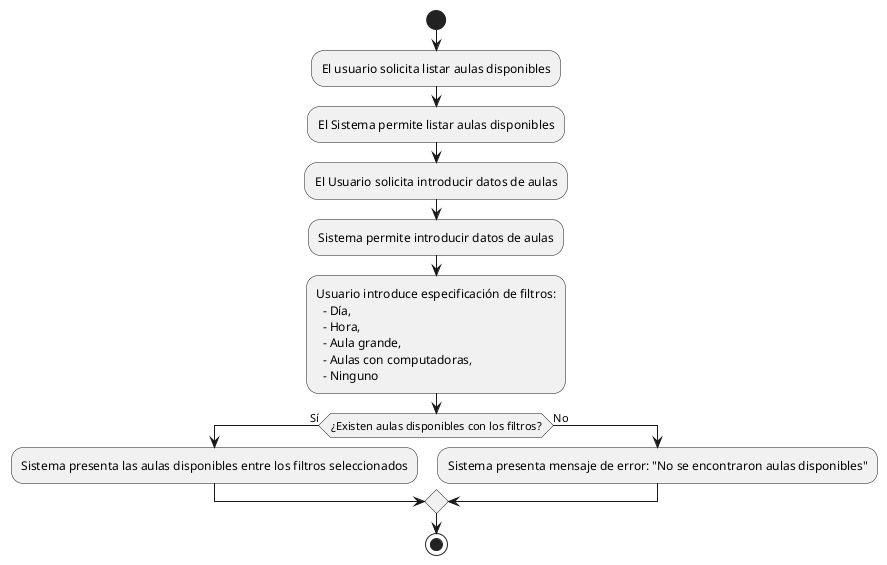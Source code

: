 @startuml
start
:El usuario solicita listar aulas disponibles;
:El Sistema permite listar aulas disponibles;
:El Usuario solicita introducir datos de aulas;
:Sistema permite introducir datos de aulas;
:Usuario introduce especificación de filtros:
  - Día,
  - Hora,
  - Aula grande,
  - Aulas con computadoras,
  - Ninguno;
if (¿Existen aulas disponibles con los filtros?) then (Sí)
  :Sistema presenta las aulas disponibles entre los filtros seleccionados;
else (No)
  :Sistema presenta mensaje de error: "No se encontraron aulas disponibles";
endif
stop
@enduml